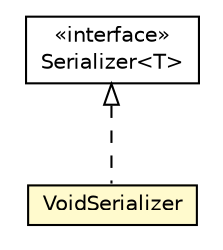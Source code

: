 #!/usr/local/bin/dot
#
# Class diagram 
# Generated by UMLGraph version R5_6-24-gf6e263 (http://www.umlgraph.org/)
#

digraph G {
	edge [fontname="Helvetica",fontsize=10,labelfontname="Helvetica",labelfontsize=10];
	node [fontname="Helvetica",fontsize=10,shape=plaintext];
	nodesep=0.25;
	ranksep=0.5;
	// io.reinert.requestor.core.serialization.Serializer<T>
	c54780 [label=<<table title="io.reinert.requestor.core.serialization.Serializer" border="0" cellborder="1" cellspacing="0" cellpadding="2" port="p" href="../Serializer.html">
		<tr><td><table border="0" cellspacing="0" cellpadding="1">
<tr><td align="center" balign="center"> &#171;interface&#187; </td></tr>
<tr><td align="center" balign="center"> Serializer&lt;T&gt; </td></tr>
		</table></td></tr>
		</table>>, URL="../Serializer.html", fontname="Helvetica", fontcolor="black", fontsize=10.0];
	// io.reinert.requestor.core.serialization.misc.VoidSerializer
	c54784 [label=<<table title="io.reinert.requestor.core.serialization.misc.VoidSerializer" border="0" cellborder="1" cellspacing="0" cellpadding="2" port="p" bgcolor="lemonChiffon" href="./VoidSerializer.html">
		<tr><td><table border="0" cellspacing="0" cellpadding="1">
<tr><td align="center" balign="center"> VoidSerializer </td></tr>
		</table></td></tr>
		</table>>, URL="./VoidSerializer.html", fontname="Helvetica", fontcolor="black", fontsize=10.0];
	//io.reinert.requestor.core.serialization.misc.VoidSerializer implements io.reinert.requestor.core.serialization.Serializer<T>
	c54780:p -> c54784:p [dir=back,arrowtail=empty,style=dashed];
}

